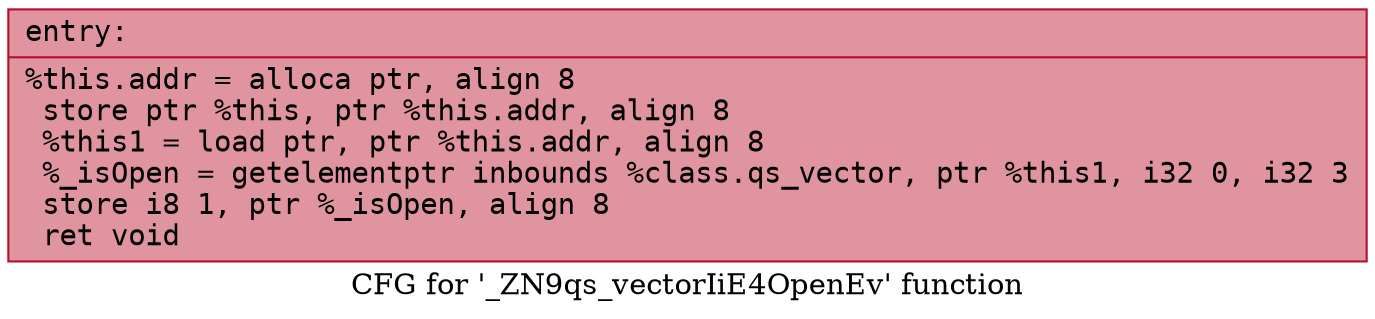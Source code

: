 digraph "CFG for '_ZN9qs_vectorIiE4OpenEv' function" {
	label="CFG for '_ZN9qs_vectorIiE4OpenEv' function";

	Node0x55dfe4b136a0 [shape=record,color="#b70d28ff", style=filled, fillcolor="#b70d2870" fontname="Courier",label="{entry:\l|  %this.addr = alloca ptr, align 8\l  store ptr %this, ptr %this.addr, align 8\l  %this1 = load ptr, ptr %this.addr, align 8\l  %_isOpen = getelementptr inbounds %class.qs_vector, ptr %this1, i32 0, i32 3\l  store i8 1, ptr %_isOpen, align 8\l  ret void\l}"];
}
